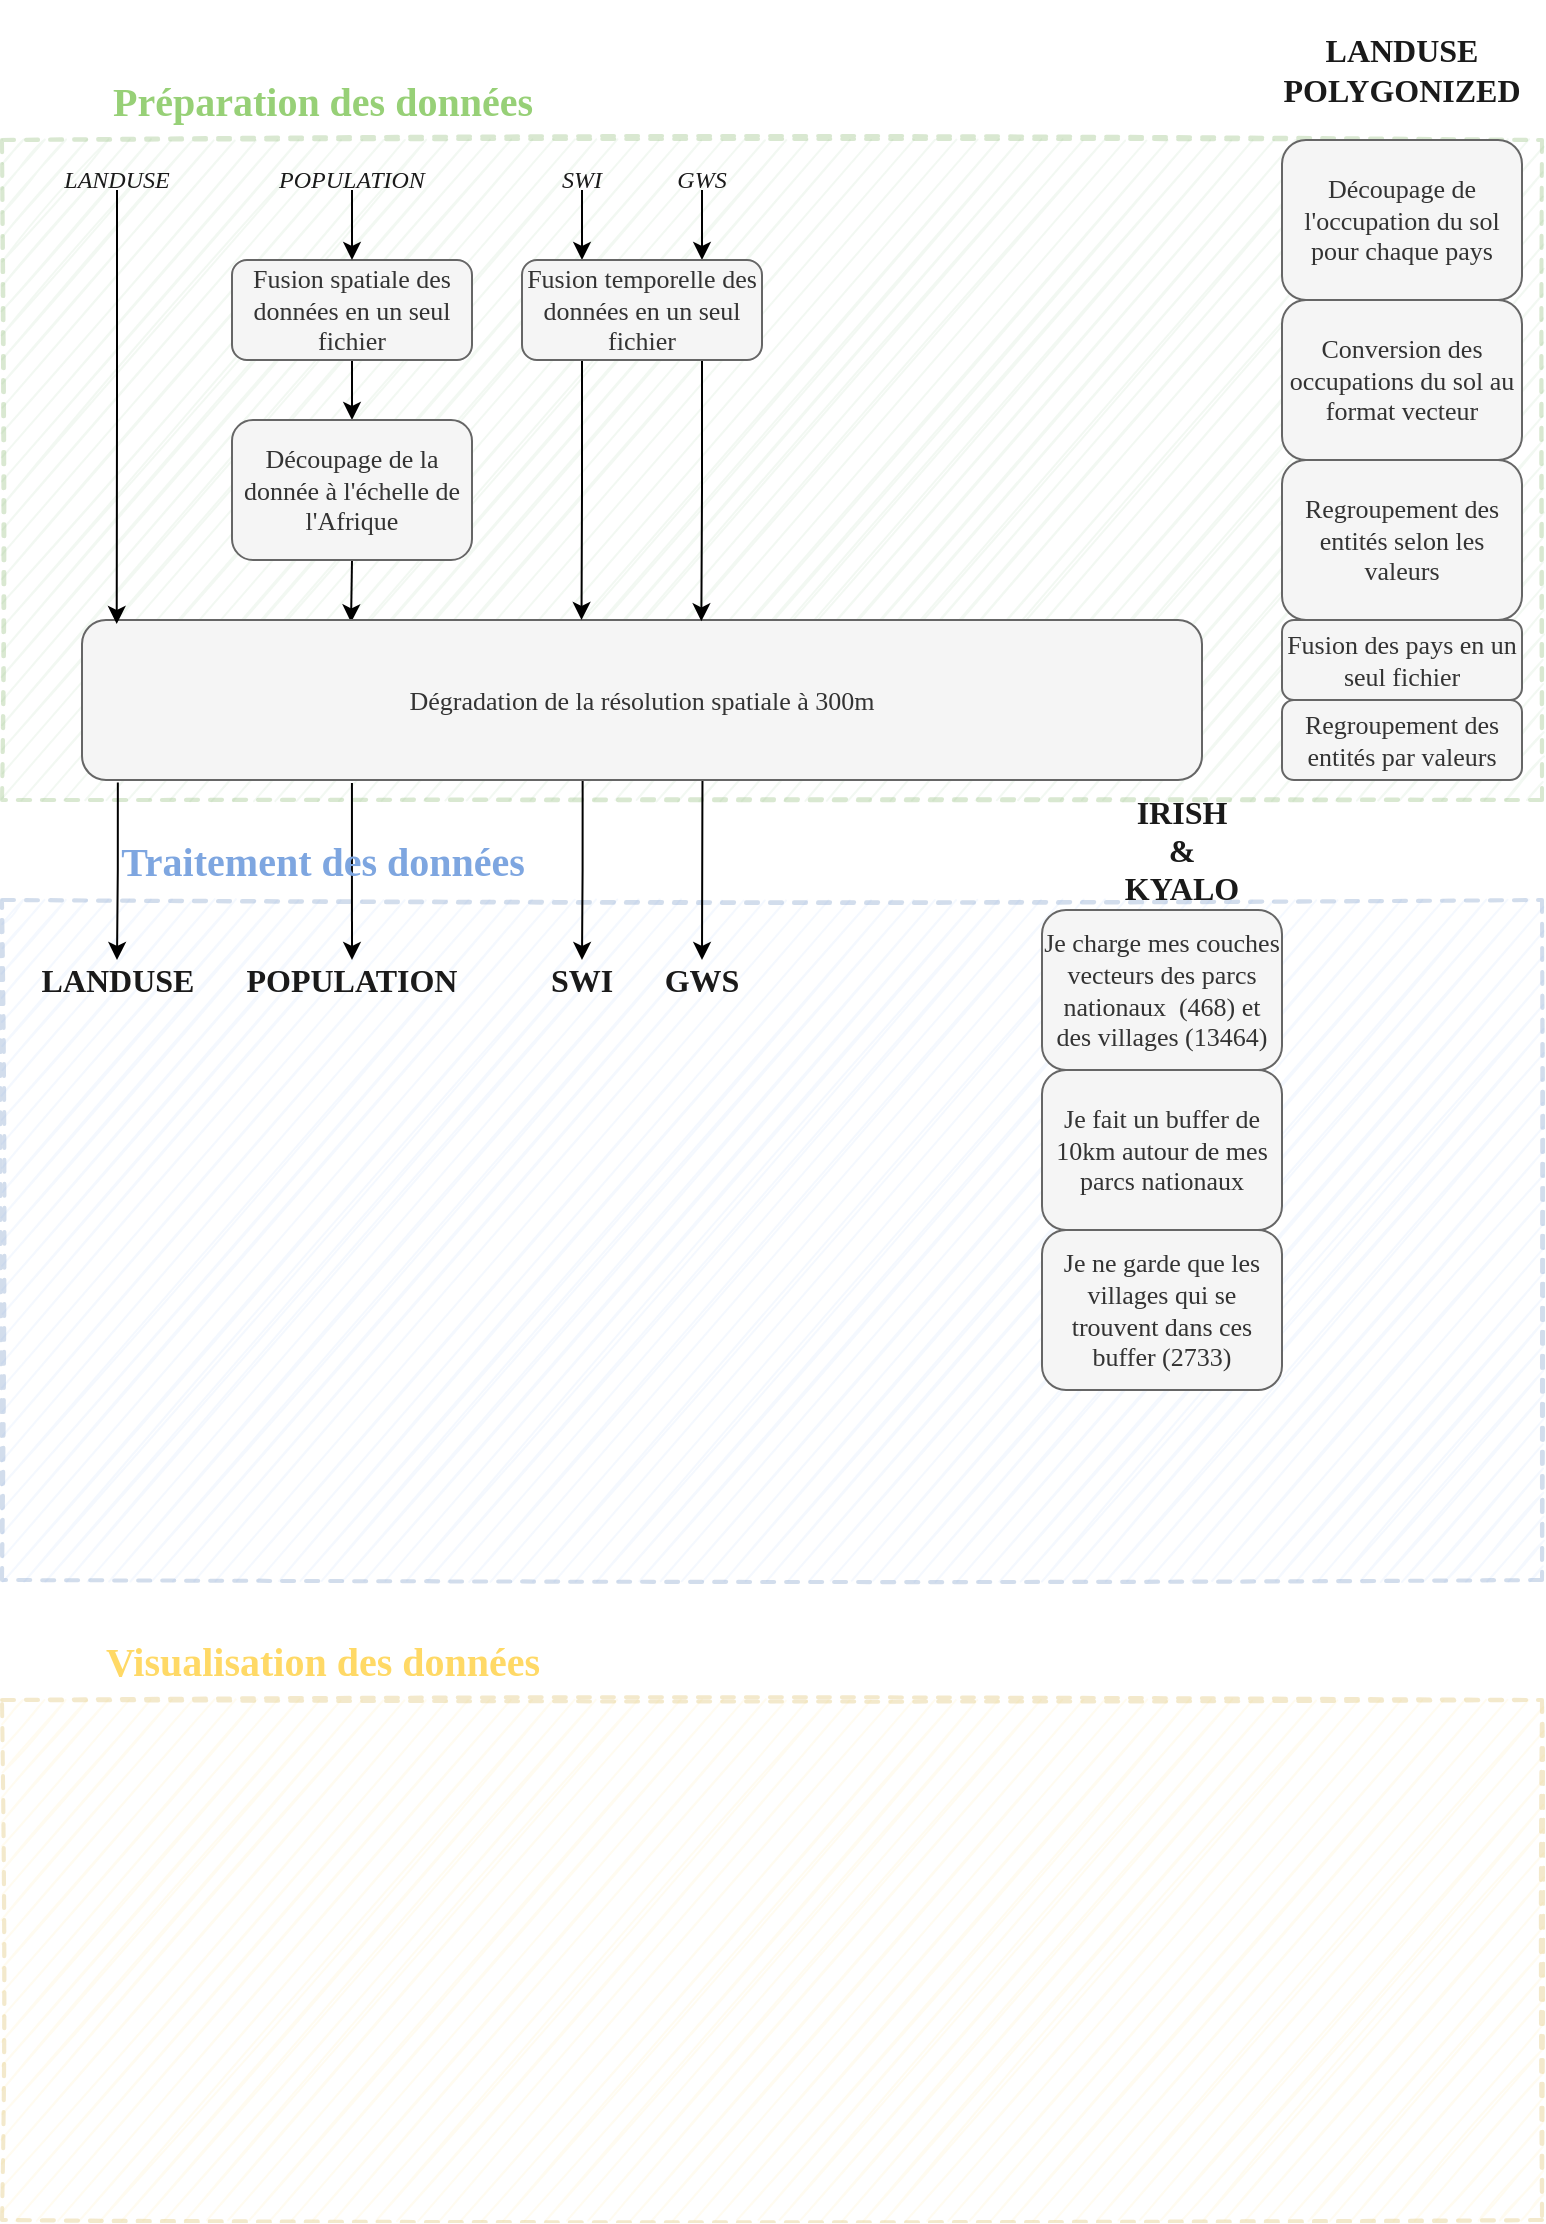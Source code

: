 <mxfile version="14.9.4" type="github" pages="2">
  <diagram id="YLtcainnFTUNkcoA6CSY" name="Global I/O">
    <mxGraphModel dx="1221" dy="1796" grid="1" gridSize="10" guides="1" tooltips="1" connect="1" arrows="1" fold="1" page="1" pageScale="1" pageWidth="850" pageHeight="1100" math="0" shadow="0">
      <root>
        <mxCell id="0" />
        <mxCell id="1" parent="0" />
        <mxCell id="49MzPBeOzlvqZ0RAgaE--1" value="" style="rounded=0;whiteSpace=wrap;html=1;strokeColor=#82b366;dashed=1;strokeWidth=2;fillColor=#d5e8d4;allowArrows=0;connectable=0;container=0;opacity=30;shadow=0;sketch=1;" parent="1" vertex="1">
          <mxGeometry x="40" y="40" width="770" height="330" as="geometry" />
        </mxCell>
        <mxCell id="49MzPBeOzlvqZ0RAgaE--2" value="Préparation des données" style="text;align=center;verticalAlign=middle;rounded=0;dashed=1;opacity=30;fontStyle=1;fontSize=20;fontColor=#97D077;labelBackgroundColor=none;labelBorderColor=none;html=1;labelPosition=center;verticalLabelPosition=middle;fontFamily=Georgia;" parent="1" vertex="1">
          <mxGeometry x="60" width="280" height="40" as="geometry" />
        </mxCell>
        <mxCell id="49MzPBeOzlvqZ0RAgaE--3" value="" style="rounded=0;whiteSpace=wrap;html=1;strokeColor=#6c8ebf;dashed=1;strokeWidth=2;fillColor=#dae8fc;allowArrows=0;connectable=0;container=0;opacity=30;sketch=1;" parent="1" vertex="1">
          <mxGeometry x="40" y="420" width="770" height="340" as="geometry" />
        </mxCell>
        <mxCell id="49MzPBeOzlvqZ0RAgaE--5" value="" style="rounded=0;whiteSpace=wrap;html=1;strokeColor=#d6b656;dashed=1;strokeWidth=2;fillColor=#fff2cc;allowArrows=0;connectable=0;container=0;opacity=30;sketch=1;" parent="1" vertex="1">
          <mxGeometry x="40" y="820" width="770" height="260" as="geometry" />
        </mxCell>
        <mxCell id="49MzPBeOzlvqZ0RAgaE--6" value="Visualisation des données" style="text;align=center;verticalAlign=middle;rounded=0;dashed=1;opacity=30;fontStyle=1;fontSize=20;labelBackgroundColor=none;labelBorderColor=none;html=1;labelPosition=center;verticalLabelPosition=middle;fontFamily=Georgia;fontColor=#FFD966;" parent="1" vertex="1">
          <mxGeometry x="60" y="780" width="280" height="40" as="geometry" />
        </mxCell>
        <mxCell id="49MzPBeOzlvqZ0RAgaE--7" value="Je fait un buffer de 10km autour de mes parcs nationaux" style="rounded=1;whiteSpace=wrap;html=1;shadow=0;labelBackgroundColor=none;sketch=0;fontFamily=Georgia;fontSize=13;strokeWidth=1;fillColor=#f5f5f5;strokeColor=#666666;fontColor=#333333;" parent="1" vertex="1">
          <mxGeometry x="560" y="505" width="120" height="80" as="geometry" />
        </mxCell>
        <mxCell id="49MzPBeOzlvqZ0RAgaE--10" value="Je ne garde que les villages qui se trouvent dans ces buffer (2733)" style="rounded=1;whiteSpace=wrap;html=1;shadow=0;labelBackgroundColor=none;sketch=0;fontFamily=Georgia;fontSize=13;strokeWidth=1;fillColor=#f5f5f5;strokeColor=#666666;fontColor=#333333;" parent="1" vertex="1">
          <mxGeometry x="560" y="585" width="120" height="80" as="geometry" />
        </mxCell>
        <mxCell id="SCPs35aV1NnULm3B9HY3-7" style="edgeStyle=orthogonalEdgeStyle;rounded=0;orthogonalLoop=1;jettySize=auto;html=1;exitX=0.5;exitY=1;exitDx=0;exitDy=0;entryX=0.5;entryY=0;entryDx=0;entryDy=0;fontSize=12;" parent="1" source="49MzPBeOzlvqZ0RAgaE--14" target="49MzPBeOzlvqZ0RAgaE--15" edge="1">
          <mxGeometry relative="1" as="geometry" />
        </mxCell>
        <mxCell id="49MzPBeOzlvqZ0RAgaE--14" value="Fusion spatiale des données en un seul fichier" style="rounded=1;whiteSpace=wrap;html=1;shadow=0;labelBackgroundColor=none;sketch=0;fontFamily=Georgia;fontSize=13;strokeWidth=1;fillColor=#f5f5f5;strokeColor=#666666;fontColor=#333333;" parent="1" vertex="1">
          <mxGeometry x="155" y="100" width="120" height="50" as="geometry" />
        </mxCell>
        <mxCell id="SCPs35aV1NnULm3B9HY3-9" style="edgeStyle=orthogonalEdgeStyle;rounded=0;orthogonalLoop=1;jettySize=auto;html=1;exitX=0.5;exitY=1;exitDx=0;exitDy=0;entryX=0.392;entryY=0.015;entryDx=0;entryDy=0;entryPerimeter=0;fontSize=12;" parent="1" source="49MzPBeOzlvqZ0RAgaE--15" edge="1">
          <mxGeometry relative="1" as="geometry">
            <mxPoint x="214.52" y="281.2" as="targetPoint" />
          </mxGeometry>
        </mxCell>
        <mxCell id="49MzPBeOzlvqZ0RAgaE--15" value="Découpage de la donnée à l&#39;échelle de l&#39;Afrique" style="rounded=1;whiteSpace=wrap;html=1;shadow=0;labelBackgroundColor=none;sketch=0;fontFamily=Georgia;fontSize=13;strokeWidth=1;fillColor=#f5f5f5;strokeColor=#666666;fontColor=#333333;" parent="1" vertex="1">
          <mxGeometry x="155" y="180" width="120" height="70" as="geometry" />
        </mxCell>
        <mxCell id="49MzPBeOzlvqZ0RAgaE--19" value="Je charge mes couches vecteurs des parcs nationaux&amp;nbsp; (468) et des villages (13464)" style="rounded=1;whiteSpace=wrap;html=1;shadow=0;labelBackgroundColor=none;sketch=0;fontFamily=Georgia;fontSize=13;strokeWidth=1;fillColor=#f5f5f5;strokeColor=#666666;fontColor=#333333;" parent="1" vertex="1">
          <mxGeometry x="560" y="425" width="120" height="80" as="geometry" />
        </mxCell>
        <mxCell id="49MzPBeOzlvqZ0RAgaE--22" value="IRISH &amp;amp; KYALO" style="text;html=1;strokeColor=none;fillColor=none;align=center;verticalAlign=middle;whiteSpace=wrap;rounded=0;shadow=0;labelBackgroundColor=none;sketch=0;fontFamily=Georgia;fontSize=16;fontColor=#1A1A1A;fontStyle=1" parent="1" vertex="1">
          <mxGeometry x="600" y="360" width="60" height="70" as="geometry" />
        </mxCell>
        <mxCell id="SCPs35aV1NnULm3B9HY3-21" style="edgeStyle=orthogonalEdgeStyle;rounded=0;orthogonalLoop=1;jettySize=auto;html=1;exitX=0.032;exitY=1.015;exitDx=0;exitDy=0;entryX=0.5;entryY=0;entryDx=0;entryDy=0;fontSize=12;exitPerimeter=0;" parent="1" source="49MzPBeOzlvqZ0RAgaE--23" target="SCPs35aV1NnULm3B9HY3-2" edge="1">
          <mxGeometry relative="1" as="geometry" />
        </mxCell>
        <mxCell id="wq_lvgGx_w2eAz3UQXKo-7" style="edgeStyle=orthogonalEdgeStyle;rounded=0;orthogonalLoop=1;jettySize=auto;html=1;exitX=0.447;exitY=0.999;exitDx=0;exitDy=0;entryX=0.5;entryY=0;entryDx=0;entryDy=0;exitPerimeter=0;" edge="1" parent="1" source="49MzPBeOzlvqZ0RAgaE--23" target="wq_lvgGx_w2eAz3UQXKo-5">
          <mxGeometry relative="1" as="geometry" />
        </mxCell>
        <mxCell id="wq_lvgGx_w2eAz3UQXKo-8" style="edgeStyle=orthogonalEdgeStyle;rounded=0;orthogonalLoop=1;jettySize=auto;html=1;exitX=0.554;exitY=0.999;exitDx=0;exitDy=0;entryX=0.5;entryY=0;entryDx=0;entryDy=0;exitPerimeter=0;" edge="1" parent="1" source="49MzPBeOzlvqZ0RAgaE--23" target="wq_lvgGx_w2eAz3UQXKo-6">
          <mxGeometry relative="1" as="geometry">
            <Array as="points">
              <mxPoint x="390" y="370" />
              <mxPoint x="390" y="370" />
            </Array>
          </mxGeometry>
        </mxCell>
        <mxCell id="wq_lvgGx_w2eAz3UQXKo-10" style="edgeStyle=orthogonalEdgeStyle;rounded=0;orthogonalLoop=1;jettySize=auto;html=1;exitX=0.241;exitY=1.018;exitDx=0;exitDy=0;entryX=0.5;entryY=0;entryDx=0;entryDy=0;exitPerimeter=0;" edge="1" parent="1" source="49MzPBeOzlvqZ0RAgaE--23" target="wq_lvgGx_w2eAz3UQXKo-9">
          <mxGeometry relative="1" as="geometry" />
        </mxCell>
        <mxCell id="49MzPBeOzlvqZ0RAgaE--23" value="Dégradation de la résolution spatiale à 300m" style="rounded=1;whiteSpace=wrap;html=1;shadow=0;labelBackgroundColor=none;sketch=0;fontFamily=Georgia;fontSize=13;strokeWidth=1;fillColor=#f5f5f5;strokeColor=#666666;fontColor=#333333;" parent="1" vertex="1">
          <mxGeometry x="80" y="280" width="560" height="80" as="geometry" />
        </mxCell>
        <mxCell id="SCPs35aV1NnULm3B9HY3-6" style="edgeStyle=orthogonalEdgeStyle;rounded=0;orthogonalLoop=1;jettySize=auto;html=1;exitX=0.5;exitY=1;exitDx=0;exitDy=0;entryX=0.031;entryY=0.025;entryDx=0;entryDy=0;entryPerimeter=0;fontSize=12;" parent="1" source="49MzPBeOzlvqZ0RAgaE--24" target="49MzPBeOzlvqZ0RAgaE--23" edge="1">
          <mxGeometry relative="1" as="geometry" />
        </mxCell>
        <mxCell id="49MzPBeOzlvqZ0RAgaE--24" value="LANDUSE" style="text;html=1;strokeColor=none;fillColor=none;align=center;verticalAlign=middle;whiteSpace=wrap;rounded=0;shadow=0;labelBackgroundColor=none;sketch=0;fontFamily=Georgia;fontSize=12;fontColor=#1A1A1A;fontStyle=2;rotation=0;direction=east;" parent="1" vertex="1">
          <mxGeometry x="65" y="55" width="65" height="10" as="geometry" />
        </mxCell>
        <mxCell id="49MzPBeOzlvqZ0RAgaE--25" value="LANDUSE POLYGONIZED" style="text;html=1;strokeColor=none;fillColor=none;align=center;verticalAlign=middle;whiteSpace=wrap;rounded=0;shadow=0;labelBackgroundColor=none;sketch=0;fontFamily=Georgia;fontSize=16;fontColor=#1A1A1A;fontStyle=1" parent="1" vertex="1">
          <mxGeometry x="680" y="-30" width="120" height="70" as="geometry" />
        </mxCell>
        <mxCell id="49MzPBeOzlvqZ0RAgaE--26" value="Découpage de l&#39;occupation du sol pour chaque pays" style="rounded=1;whiteSpace=wrap;html=1;shadow=0;labelBackgroundColor=none;sketch=0;fontFamily=Georgia;fontSize=13;strokeWidth=1;fillColor=#f5f5f5;strokeColor=#666666;fontColor=#333333;" parent="1" vertex="1">
          <mxGeometry x="680" y="40" width="120" height="80" as="geometry" />
        </mxCell>
        <mxCell id="49MzPBeOzlvqZ0RAgaE--27" value="Conversion des occupations du sol au format vecteur" style="rounded=1;whiteSpace=wrap;html=1;shadow=0;labelBackgroundColor=none;sketch=0;fontFamily=Georgia;fontSize=13;strokeWidth=1;fillColor=#f5f5f5;strokeColor=#666666;fontColor=#333333;" parent="1" vertex="1">
          <mxGeometry x="680" y="120" width="120" height="80" as="geometry" />
        </mxCell>
        <mxCell id="49MzPBeOzlvqZ0RAgaE--28" value="Regroupement des entités selon les valeurs" style="rounded=1;whiteSpace=wrap;html=1;shadow=0;labelBackgroundColor=none;sketch=0;fontFamily=Georgia;fontSize=13;strokeWidth=1;fillColor=#f5f5f5;strokeColor=#666666;fontColor=#333333;" parent="1" vertex="1">
          <mxGeometry x="680" y="200" width="120" height="80" as="geometry" />
        </mxCell>
        <mxCell id="49MzPBeOzlvqZ0RAgaE--29" value="Fusion des pays en un seul fichier" style="rounded=1;whiteSpace=wrap;html=1;shadow=0;labelBackgroundColor=none;sketch=0;fontFamily=Georgia;fontSize=13;strokeWidth=1;fillColor=#f5f5f5;strokeColor=#666666;fontColor=#333333;" parent="1" vertex="1">
          <mxGeometry x="680" y="280" width="120" height="40" as="geometry" />
        </mxCell>
        <mxCell id="49MzPBeOzlvqZ0RAgaE--30" value="Regroupement des entités par valeurs" style="rounded=1;whiteSpace=wrap;html=1;shadow=0;labelBackgroundColor=none;sketch=0;fontFamily=Georgia;fontSize=13;strokeWidth=1;fillColor=#f5f5f5;strokeColor=#666666;fontColor=#333333;" parent="1" vertex="1">
          <mxGeometry x="680" y="320" width="120" height="40" as="geometry" />
        </mxCell>
        <mxCell id="SCPs35aV1NnULm3B9HY3-2" value="LANDUSE" style="text;html=1;strokeColor=none;fillColor=none;align=center;verticalAlign=middle;whiteSpace=wrap;rounded=0;shadow=0;labelBackgroundColor=none;sketch=0;fontFamily=Georgia;fontSize=16;fontColor=#1A1A1A;fontStyle=1" parent="1" vertex="1">
          <mxGeometry x="52.5" y="450" width="90" height="20" as="geometry" />
        </mxCell>
        <mxCell id="SCPs35aV1NnULm3B9HY3-5" style="edgeStyle=orthogonalEdgeStyle;rounded=0;orthogonalLoop=1;jettySize=auto;html=1;exitX=0.5;exitY=1;exitDx=0;exitDy=0;entryX=0.5;entryY=0;entryDx=0;entryDy=0;fontSize=12;" parent="1" source="SCPs35aV1NnULm3B9HY3-4" target="49MzPBeOzlvqZ0RAgaE--14" edge="1">
          <mxGeometry relative="1" as="geometry" />
        </mxCell>
        <mxCell id="SCPs35aV1NnULm3B9HY3-4" value="POPULATION" style="text;html=1;strokeColor=none;fillColor=none;align=center;verticalAlign=middle;whiteSpace=wrap;rounded=0;shadow=0;labelBackgroundColor=none;sketch=0;fontFamily=Georgia;fontSize=12;fontColor=#1A1A1A;fontStyle=2;rotation=0;direction=east;" parent="1" vertex="1">
          <mxGeometry x="175" y="55" width="80" height="10" as="geometry" />
        </mxCell>
        <mxCell id="SCPs35aV1NnULm3B9HY3-13" style="edgeStyle=orthogonalEdgeStyle;rounded=0;orthogonalLoop=1;jettySize=auto;html=1;exitX=0.5;exitY=1;exitDx=0;exitDy=0;entryX=0.25;entryY=0;entryDx=0;entryDy=0;fontSize=12;" parent="1" source="SCPs35aV1NnULm3B9HY3-10" target="SCPs35aV1NnULm3B9HY3-12" edge="1">
          <mxGeometry relative="1" as="geometry">
            <Array as="points">
              <mxPoint x="330" y="65" />
              <mxPoint x="330" y="65" />
            </Array>
          </mxGeometry>
        </mxCell>
        <mxCell id="SCPs35aV1NnULm3B9HY3-10" value="SWI" style="text;html=1;strokeColor=none;fillColor=none;align=center;verticalAlign=middle;whiteSpace=wrap;rounded=0;shadow=0;labelBackgroundColor=none;sketch=0;fontFamily=Georgia;fontSize=12;fontColor=#1A1A1A;fontStyle=2;rotation=0;direction=east;" parent="1" vertex="1">
          <mxGeometry x="315" y="55" width="30" height="10" as="geometry" />
        </mxCell>
        <mxCell id="SCPs35aV1NnULm3B9HY3-14" style="edgeStyle=orthogonalEdgeStyle;rounded=0;orthogonalLoop=1;jettySize=auto;html=1;exitX=0.5;exitY=1;exitDx=0;exitDy=0;entryX=0.75;entryY=0;entryDx=0;entryDy=0;fontSize=12;" parent="1" source="SCPs35aV1NnULm3B9HY3-11" target="SCPs35aV1NnULm3B9HY3-12" edge="1">
          <mxGeometry relative="1" as="geometry">
            <Array as="points">
              <mxPoint x="390" y="65" />
            </Array>
          </mxGeometry>
        </mxCell>
        <mxCell id="SCPs35aV1NnULm3B9HY3-11" value="GWS" style="text;html=1;strokeColor=none;fillColor=none;align=center;verticalAlign=middle;whiteSpace=wrap;rounded=0;shadow=0;labelBackgroundColor=none;sketch=0;fontFamily=Georgia;fontSize=12;fontColor=#1A1A1A;fontStyle=2;rotation=0;direction=east;" parent="1" vertex="1">
          <mxGeometry x="375" y="55" width="30" height="10" as="geometry" />
        </mxCell>
        <mxCell id="wq_lvgGx_w2eAz3UQXKo-3" style="edgeStyle=orthogonalEdgeStyle;rounded=0;orthogonalLoop=1;jettySize=auto;html=1;exitX=0.25;exitY=1;exitDx=0;exitDy=0;entryX=0.446;entryY=0;entryDx=0;entryDy=0;entryPerimeter=0;" edge="1" parent="1" source="SCPs35aV1NnULm3B9HY3-12" target="49MzPBeOzlvqZ0RAgaE--23">
          <mxGeometry relative="1" as="geometry" />
        </mxCell>
        <mxCell id="wq_lvgGx_w2eAz3UQXKo-4" style="edgeStyle=orthogonalEdgeStyle;rounded=0;orthogonalLoop=1;jettySize=auto;html=1;exitX=0.75;exitY=1;exitDx=0;exitDy=0;entryX=0.553;entryY=0.008;entryDx=0;entryDy=0;entryPerimeter=0;" edge="1" parent="1" source="SCPs35aV1NnULm3B9HY3-12" target="49MzPBeOzlvqZ0RAgaE--23">
          <mxGeometry relative="1" as="geometry" />
        </mxCell>
        <mxCell id="SCPs35aV1NnULm3B9HY3-12" value="Fusion temporelle des données en un seul fichier" style="rounded=1;whiteSpace=wrap;html=1;shadow=0;labelBackgroundColor=none;sketch=0;fontFamily=Georgia;fontSize=13;strokeWidth=1;fillColor=#f5f5f5;strokeColor=#666666;fontColor=#333333;" parent="1" vertex="1">
          <mxGeometry x="300" y="100" width="120" height="50" as="geometry" />
        </mxCell>
        <mxCell id="wq_lvgGx_w2eAz3UQXKo-5" value="SWI" style="text;html=1;strokeColor=none;fillColor=none;align=center;verticalAlign=middle;whiteSpace=wrap;rounded=0;shadow=0;labelBackgroundColor=none;sketch=0;fontFamily=Georgia;fontSize=16;fontColor=#1A1A1A;fontStyle=1" vertex="1" parent="1">
          <mxGeometry x="310" y="450" width="40" height="20" as="geometry" />
        </mxCell>
        <mxCell id="wq_lvgGx_w2eAz3UQXKo-6" value="GWS" style="text;html=1;strokeColor=none;fillColor=none;align=center;verticalAlign=middle;whiteSpace=wrap;rounded=0;shadow=0;labelBackgroundColor=none;sketch=0;fontFamily=Georgia;fontSize=16;fontColor=#1A1A1A;fontStyle=1" vertex="1" parent="1">
          <mxGeometry x="365" y="450" width="50" height="20" as="geometry" />
        </mxCell>
        <mxCell id="49MzPBeOzlvqZ0RAgaE--4" value="Traitement des données" style="text;align=center;verticalAlign=middle;rounded=0;dashed=1;opacity=30;fontStyle=1;fontSize=20;labelBackgroundColor=none;labelBorderColor=none;html=1;labelPosition=center;verticalLabelPosition=middle;fontFamily=Georgia;fontColor=#7EA6E0;" parent="1" vertex="1">
          <mxGeometry x="60" y="380" width="280" height="40" as="geometry" />
        </mxCell>
        <mxCell id="wq_lvgGx_w2eAz3UQXKo-9" value="POPULATION" style="text;html=1;strokeColor=none;fillColor=none;align=center;verticalAlign=middle;whiteSpace=wrap;rounded=0;shadow=0;labelBackgroundColor=none;sketch=0;fontFamily=Georgia;fontSize=16;fontColor=#1A1A1A;fontStyle=1" vertex="1" parent="1">
          <mxGeometry x="155" y="450" width="120" height="20" as="geometry" />
        </mxCell>
      </root>
    </mxGraphModel>
  </diagram>
  <diagram id="Zw-03qt0YeQONI19RAFV" name="Processing">
    <mxGraphModel dx="1038" dy="592" grid="1" gridSize="10" guides="1" tooltips="1" connect="1" arrows="1" fold="1" page="1" pageScale="1" pageWidth="850" pageHeight="1100" math="0" shadow="0">
      <root>
        <mxCell id="hqocFmHOfBDxpCHPY2PE-0" />
        <mxCell id="hqocFmHOfBDxpCHPY2PE-1" parent="hqocFmHOfBDxpCHPY2PE-0" />
        <mxCell id="MNxkb6-DvF_cQoqUnSHj-0" value="" style="html=1;points=[];perimeter=orthogonalPerimeter;fillColor=#f5f5f5;strokeColor=#666666;fontColor=#333333;" vertex="1" parent="hqocFmHOfBDxpCHPY2PE-1">
          <mxGeometry x="440" y="255" width="20" height="120" as="geometry" />
        </mxCell>
        <mxCell id="MNxkb6-DvF_cQoqUnSHj-1" value="" style="rhombus;whiteSpace=wrap;html=1;rounded=0;shadow=0;glass=0;labelBackgroundColor=none;sketch=0;fontColor=#333333;strokeColor=#666666;strokeWidth=1;fillColor=#f5f5f5;" vertex="1" parent="hqocFmHOfBDxpCHPY2PE-1">
          <mxGeometry x="438.75" y="302.5" width="27.5" height="27.5" as="geometry" />
        </mxCell>
        <mxCell id="MNxkb6-DvF_cQoqUnSHj-2" value="" style="rounded=0;whiteSpace=wrap;html=1;fillColor=#dae8fc;labelBackgroundColor=none;dashed=1;strokeColor=#6c8ebf;" vertex="1" parent="hqocFmHOfBDxpCHPY2PE-1">
          <mxGeometry x="20" y="345" width="100" height="100" as="geometry" />
        </mxCell>
        <mxCell id="MNxkb6-DvF_cQoqUnSHj-3" value="" style="rounded=0;whiteSpace=wrap;html=1;fillColor=#dae8fc;labelBackgroundColor=none;dashed=1;strokeColor=#6c8ebf;" vertex="1" parent="hqocFmHOfBDxpCHPY2PE-1">
          <mxGeometry x="20" y="220" width="100" height="100" as="geometry" />
        </mxCell>
        <mxCell id="MNxkb6-DvF_cQoqUnSHj-4" value="&lt;pre style=&quot;font-family: &amp;quot;fira code&amp;quot;, monospace;&quot;&gt;&lt;span style=&quot;&quot;&gt;landuse&lt;/span&gt;&lt;/pre&gt;" style="rounded=1;whiteSpace=wrap;html=1;sketch=0;shadow=0;labelBackgroundColor=none;fontColor=#7EA6E0;dashed=1;" vertex="1" parent="hqocFmHOfBDxpCHPY2PE-1">
          <mxGeometry x="30" y="395.03" width="80" height="40" as="geometry" />
        </mxCell>
        <mxCell id="MNxkb6-DvF_cQoqUnSHj-5" value="&lt;pre style=&quot;font-family: &amp;quot;fira code&amp;quot;, monospace;&quot;&gt;&lt;span style=&quot;&quot;&gt;ndvi&lt;/span&gt;&lt;/pre&gt;" style="rounded=1;whiteSpace=wrap;html=1;sketch=0;shadow=0;labelBackgroundColor=none;fontColor=#7EA6E0;dashed=1;" vertex="1" parent="hqocFmHOfBDxpCHPY2PE-1">
          <mxGeometry x="30" y="354.97" width="80" height="40" as="geometry" />
        </mxCell>
        <mxCell id="MNxkb6-DvF_cQoqUnSHj-6" value="&lt;pre style=&quot;font-family: &amp;quot;fira code&amp;quot;, monospace;&quot;&gt;&lt;font&gt;villages&lt;/font&gt;&lt;/pre&gt;" style="rounded=1;whiteSpace=wrap;html=1;sketch=0;shadow=0;labelBackgroundColor=none;fontColor=#7EA6E0;dashed=1;" vertex="1" parent="hqocFmHOfBDxpCHPY2PE-1">
          <mxGeometry x="30" y="270" width="80" height="40" as="geometry" />
        </mxCell>
        <mxCell id="MNxkb6-DvF_cQoqUnSHj-7" style="edgeStyle=orthogonalEdgeStyle;rounded=0;orthogonalLoop=1;jettySize=auto;html=1;exitX=1;exitY=0.5;exitDx=0;exitDy=0;entryX=0;entryY=0.5;entryDx=0;entryDy=0;dashed=1;fontColor=#FFB570;strokeWidth=1;strokeColor=#808080;" edge="1" parent="hqocFmHOfBDxpCHPY2PE-1" source="MNxkb6-DvF_cQoqUnSHj-8" target="MNxkb6-DvF_cQoqUnSHj-80">
          <mxGeometry relative="1" as="geometry">
            <Array as="points">
              <mxPoint x="130" y="250" />
              <mxPoint x="130" y="95" />
            </Array>
          </mxGeometry>
        </mxCell>
        <mxCell id="MNxkb6-DvF_cQoqUnSHj-8" value="&lt;pre style=&quot;font-family: &amp;quot;fira code&amp;quot;, monospace;&quot;&gt;&lt;span style=&quot;&quot;&gt;parks&lt;/span&gt;&lt;/pre&gt;" style="rounded=1;whiteSpace=wrap;html=1;sketch=0;shadow=0;labelBackgroundColor=none;strokeWidth=1;fontColor=#7EA6E0;" vertex="1" parent="hqocFmHOfBDxpCHPY2PE-1">
          <mxGeometry x="30" y="230" width="80" height="40" as="geometry" />
        </mxCell>
        <mxCell id="MNxkb6-DvF_cQoqUnSHj-9" value="" style="html=1;points=[];perimeter=orthogonalPerimeter;fillColor=#f5f5f5;strokeColor=#666666;fontColor=#333333;" vertex="1" parent="hqocFmHOfBDxpCHPY2PE-1">
          <mxGeometry x="370" y="215" width="20" height="170" as="geometry" />
        </mxCell>
        <mxCell id="MNxkb6-DvF_cQoqUnSHj-10" value="get_nearest_park" style="html=1;verticalAlign=bottom;endArrow=block;entryX=0;entryY=0;" edge="1" parent="hqocFmHOfBDxpCHPY2PE-1">
          <mxGeometry relative="1" as="geometry">
            <mxPoint x="250" y="214.97" as="sourcePoint" />
            <mxPoint x="370" y="214.97" as="targetPoint" />
          </mxGeometry>
        </mxCell>
        <mxCell id="MNxkb6-DvF_cQoqUnSHj-11" value="return" style="html=1;verticalAlign=bottom;endArrow=open;dashed=1;endSize=8;" edge="1" parent="hqocFmHOfBDxpCHPY2PE-1">
          <mxGeometry relative="1" as="geometry">
            <mxPoint x="254" y="385" as="targetPoint" />
            <mxPoint x="370" y="385" as="sourcePoint" />
          </mxGeometry>
        </mxCell>
        <mxCell id="MNxkb6-DvF_cQoqUnSHj-12" value="" style="ellipse;html=1;shape=startState;fillColor=#000000;strokeColor=#ff0000;" vertex="1" parent="hqocFmHOfBDxpCHPY2PE-1">
          <mxGeometry x="175" y="15" width="40" height="40" as="geometry" />
        </mxCell>
        <mxCell id="MNxkb6-DvF_cQoqUnSHj-13" value="" style="edgeStyle=orthogonalEdgeStyle;html=1;verticalAlign=bottom;endArrow=open;endSize=8;strokeColor=#ff0000;exitX=0.5;exitY=1;exitDx=0;exitDy=0;entryX=0.5;entryY=0;entryDx=0;entryDy=0;" edge="1" parent="hqocFmHOfBDxpCHPY2PE-1" source="MNxkb6-DvF_cQoqUnSHj-12" target="MNxkb6-DvF_cQoqUnSHj-23">
          <mxGeometry relative="1" as="geometry">
            <mxPoint x="195" y="1059" as="targetPoint" />
            <Array as="points">
              <mxPoint x="195" y="1065" />
            </Array>
          </mxGeometry>
        </mxCell>
        <mxCell id="MNxkb6-DvF_cQoqUnSHj-14" value="" style="html=1;points=[];perimeter=orthogonalPerimeter;fillColor=#f5f5f5;strokeColor=#666666;fontColor=#333333;" vertex="1" parent="hqocFmHOfBDxpCHPY2PE-1">
          <mxGeometry x="360" y="515" width="20" height="100" as="geometry" />
        </mxCell>
        <mxCell id="MNxkb6-DvF_cQoqUnSHj-15" value="raster_crop" style="html=1;verticalAlign=bottom;endArrow=block;entryX=0;entryY=0;" edge="1" parent="hqocFmHOfBDxpCHPY2PE-1" target="MNxkb6-DvF_cQoqUnSHj-14">
          <mxGeometry relative="1" as="geometry">
            <mxPoint x="240" y="515" as="sourcePoint" />
          </mxGeometry>
        </mxCell>
        <mxCell id="MNxkb6-DvF_cQoqUnSHj-16" value="return" style="html=1;verticalAlign=bottom;endArrow=open;dashed=1;endSize=8;exitX=0;exitY=0.996;exitDx=0;exitDy=0;exitPerimeter=0;entryX=1.15;entryY=0.466;entryDx=0;entryDy=0;entryPerimeter=0;" edge="1" parent="hqocFmHOfBDxpCHPY2PE-1" source="MNxkb6-DvF_cQoqUnSHj-14">
          <mxGeometry relative="1" as="geometry">
            <mxPoint x="253" y="614.3" as="targetPoint" />
            <mxPoint x="350" y="724" as="sourcePoint" />
          </mxGeometry>
        </mxCell>
        <mxCell id="MNxkb6-DvF_cQoqUnSHj-17" value="" style="html=1;points=[];perimeter=orthogonalPerimeter;fillColor=#f5f5f5;strokeColor=#666666;fontColor=#333333;" vertex="1" parent="hqocFmHOfBDxpCHPY2PE-1">
          <mxGeometry x="370" y="645" width="20" height="100" as="geometry" />
        </mxCell>
        <mxCell id="MNxkb6-DvF_cQoqUnSHj-18" value="raster_stats" style="html=1;verticalAlign=bottom;endArrow=block;entryX=0;entryY=0;" edge="1" parent="hqocFmHOfBDxpCHPY2PE-1" target="MNxkb6-DvF_cQoqUnSHj-17">
          <mxGeometry relative="1" as="geometry">
            <mxPoint x="250" y="645" as="sourcePoint" />
          </mxGeometry>
        </mxCell>
        <mxCell id="MNxkb6-DvF_cQoqUnSHj-19" value="return" style="html=1;verticalAlign=bottom;endArrow=open;dashed=1;endSize=8;exitX=0;exitY=1;exitDx=0;exitDy=0;exitPerimeter=0;entryX=1;entryY=0.619;entryDx=0;entryDy=0;entryPerimeter=0;" edge="1" parent="hqocFmHOfBDxpCHPY2PE-1" source="MNxkb6-DvF_cQoqUnSHj-17">
          <mxGeometry relative="1" as="geometry">
            <mxPoint x="260" y="744.95" as="targetPoint" />
            <mxPoint x="370" y="765" as="sourcePoint" />
          </mxGeometry>
        </mxCell>
        <mxCell id="MNxkb6-DvF_cQoqUnSHj-20" value="" style="html=1;points=[];perimeter=orthogonalPerimeter;fillColor=#f5f5f5;strokeColor=#666666;fontColor=#333333;" vertex="1" parent="hqocFmHOfBDxpCHPY2PE-1">
          <mxGeometry x="370.03" y="905" width="20" height="100" as="geometry" />
        </mxCell>
        <mxCell id="MNxkb6-DvF_cQoqUnSHj-21" value="get_landuse" style="html=1;verticalAlign=bottom;endArrow=block;entryX=0;entryY=0;exitX=0.996;exitY=0.827;exitDx=0;exitDy=0;exitPerimeter=0;" edge="1" parent="hqocFmHOfBDxpCHPY2PE-1" target="MNxkb6-DvF_cQoqUnSHj-20">
          <mxGeometry relative="1" as="geometry">
            <mxPoint x="249.95" y="905.29" as="sourcePoint" />
          </mxGeometry>
        </mxCell>
        <mxCell id="MNxkb6-DvF_cQoqUnSHj-22" value="return" style="html=1;verticalAlign=bottom;endArrow=open;dashed=1;endSize=8;exitX=0;exitY=1;exitDx=0;exitDy=0;exitPerimeter=0;" edge="1" parent="hqocFmHOfBDxpCHPY2PE-1" source="MNxkb6-DvF_cQoqUnSHj-20">
          <mxGeometry relative="1" as="geometry">
            <mxPoint x="249.99" y="1005" as="targetPoint" />
            <mxPoint x="370.03" y="1105" as="sourcePoint" />
          </mxGeometry>
        </mxCell>
        <mxCell id="MNxkb6-DvF_cQoqUnSHj-23" value="" style="ellipse;html=1;shape=endState;fillColor=#000000;strokeColor=#ff0000;" vertex="1" parent="hqocFmHOfBDxpCHPY2PE-1">
          <mxGeometry x="180" y="1040" width="30" height="30" as="geometry" />
        </mxCell>
        <mxCell id="MNxkb6-DvF_cQoqUnSHj-24" value="iteration sur chaque polygone (for i in range(len(gdf_villages)))" style="edgeStyle=orthogonalEdgeStyle;html=1;align=left;spacingLeft=2;endArrow=block;rounded=0;exitX=1;exitY=0.5;exitDx=0;exitDy=0;entryX=0.998;entryY=0.029;entryDx=0;entryDy=0;entryPerimeter=0;" edge="1" parent="hqocFmHOfBDxpCHPY2PE-1" source="MNxkb6-DvF_cQoqUnSHj-25" target="MNxkb6-DvF_cQoqUnSHj-34">
          <mxGeometry x="-0.328" relative="1" as="geometry">
            <mxPoint x="250" y="144.97" as="sourcePoint" />
            <Array as="points">
              <mxPoint x="270" y="145" />
              <mxPoint x="270" y="185" />
              <mxPoint x="250" y="185" />
            </Array>
            <mxPoint x="310" y="176" as="targetPoint" />
            <mxPoint as="offset" />
          </mxGeometry>
        </mxCell>
        <mxCell id="MNxkb6-DvF_cQoqUnSHj-25" value="&lt;pre style=&quot;font-family: &amp;quot;fira code&amp;quot;, monospace;&quot;&gt;&lt;pre style=&quot;font-family: &amp;quot;fira code&amp;quot; , monospace&quot;&gt;&lt;font&gt;gdf_villages&lt;/font&gt;&lt;/pre&gt;&lt;/pre&gt;" style="rounded=1;whiteSpace=wrap;html=1;sketch=0;shadow=0;labelBackgroundColor=none;fontColor=#7EA6E0;dashed=1;" vertex="1" parent="hqocFmHOfBDxpCHPY2PE-1">
          <mxGeometry x="150" y="125" width="90" height="39.97" as="geometry" />
        </mxCell>
        <mxCell id="MNxkb6-DvF_cQoqUnSHj-26" value="Start" style="text;html=1;strokeColor=none;fillColor=none;align=center;verticalAlign=middle;whiteSpace=wrap;rounded=0;" vertex="1" parent="hqocFmHOfBDxpCHPY2PE-1">
          <mxGeometry x="210" y="25" width="40" height="20" as="geometry" />
        </mxCell>
        <mxCell id="MNxkb6-DvF_cQoqUnSHj-27" value="End" style="text;html=1;strokeColor=none;fillColor=none;align=center;verticalAlign=middle;whiteSpace=wrap;rounded=0;" vertex="1" parent="hqocFmHOfBDxpCHPY2PE-1">
          <mxGeometry x="210" y="1045" width="40" height="20" as="geometry" />
        </mxCell>
        <mxCell id="MNxkb6-DvF_cQoqUnSHj-28" value="Vecteur" style="rounded=0;whiteSpace=wrap;html=1;fillColor=#dae8fc;labelBackgroundColor=none;glass=0;shadow=1;strokeColor=#6c8ebf;" vertex="1" parent="hqocFmHOfBDxpCHPY2PE-1">
          <mxGeometry x="20" y="200" width="100" height="20" as="geometry" />
        </mxCell>
        <mxCell id="MNxkb6-DvF_cQoqUnSHj-29" value="Raster" style="rounded=0;whiteSpace=wrap;html=1;fillColor=#dae8fc;labelBackgroundColor=none;glass=0;shadow=1;strokeColor=#6c8ebf;" vertex="1" parent="hqocFmHOfBDxpCHPY2PE-1">
          <mxGeometry x="20" y="325" width="100" height="20" as="geometry" />
        </mxCell>
        <mxCell id="MNxkb6-DvF_cQoqUnSHj-30" value="&lt;pre style=&quot;font-family: &amp;quot;fira code&amp;quot;, monospace;&quot;&gt;&lt;span style=&quot;&quot;&gt;landuse&lt;/span&gt;&lt;/pre&gt;" style="rounded=1;whiteSpace=wrap;html=1;sketch=0;shadow=0;labelBackgroundColor=none;strokeWidth=1;fontColor=#7EA6E0;" vertex="1" parent="hqocFmHOfBDxpCHPY2PE-1">
          <mxGeometry x="30" y="395.03" width="80" height="40" as="geometry" />
        </mxCell>
        <mxCell id="MNxkb6-DvF_cQoqUnSHj-31" value="&lt;pre style=&quot;font-family: &amp;quot;fira code&amp;quot;, monospace;&quot;&gt;&lt;span style=&quot;&quot;&gt;ndvi&lt;/span&gt;&lt;/pre&gt;" style="rounded=1;whiteSpace=wrap;html=1;sketch=0;shadow=0;labelBackgroundColor=none;strokeWidth=1;fontColor=#7EA6E0;" vertex="1" parent="hqocFmHOfBDxpCHPY2PE-1">
          <mxGeometry x="30" y="354.97" width="80" height="40" as="geometry" />
        </mxCell>
        <mxCell id="MNxkb6-DvF_cQoqUnSHj-32" style="edgeStyle=orthogonalEdgeStyle;rounded=0;orthogonalLoop=1;jettySize=auto;html=1;exitX=1;exitY=0.5;exitDx=0;exitDy=0;dashed=1;fontColor=#FFB570;strokeWidth=1;entryX=0;entryY=0.5;entryDx=0;entryDy=0;strokeColor=#808080;" edge="1" parent="hqocFmHOfBDxpCHPY2PE-1" source="MNxkb6-DvF_cQoqUnSHj-33" target="MNxkb6-DvF_cQoqUnSHj-80">
          <mxGeometry relative="1" as="geometry">
            <mxPoint x="150" y="100" as="targetPoint" />
            <Array as="points">
              <mxPoint x="140" y="290" />
              <mxPoint x="140" y="95" />
            </Array>
          </mxGeometry>
        </mxCell>
        <mxCell id="MNxkb6-DvF_cQoqUnSHj-33" value="&lt;pre style=&quot;font-family: &amp;quot;fira code&amp;quot;, monospace;&quot;&gt;&lt;font&gt;villages&lt;/font&gt;&lt;/pre&gt;" style="rounded=1;whiteSpace=wrap;html=1;sketch=0;shadow=0;labelBackgroundColor=none;strokeWidth=1;fontColor=#7EA6E0;" vertex="1" parent="hqocFmHOfBDxpCHPY2PE-1">
          <mxGeometry x="30" y="270" width="80" height="40" as="geometry" />
        </mxCell>
        <mxCell id="MNxkb6-DvF_cQoqUnSHj-34" value="" style="html=1;points=[];perimeter=orthogonalPerimeter;fillColor=#f5f5f5;strokeColor=#666666;fontColor=#333333;" vertex="1" parent="hqocFmHOfBDxpCHPY2PE-1">
          <mxGeometry x="230" y="155" width="20" height="865" as="geometry" />
        </mxCell>
        <mxCell id="MNxkb6-DvF_cQoqUnSHj-35" value="&lt;pre style=&quot;font-family: &amp;quot;fira code&amp;quot;, monospace;&quot;&gt;&lt;pre style=&quot;font-family: &amp;quot;fira code&amp;quot; , monospace&quot;&gt;&lt;font&gt;gdf_villages&lt;/font&gt;&lt;/pre&gt;&lt;/pre&gt;" style="rounded=1;whiteSpace=wrap;html=1;sketch=0;shadow=0;labelBackgroundColor=none;strokeWidth=1;fontColor=#7EA6E0;" vertex="1" parent="hqocFmHOfBDxpCHPY2PE-1">
          <mxGeometry x="150" y="125" width="90" height="39.97" as="geometry" />
        </mxCell>
        <mxCell id="MNxkb6-DvF_cQoqUnSHj-36" value="&lt;pre style=&quot;font-family: &amp;#34;fira code&amp;#34; , monospace&quot;&gt;&lt;pre style=&quot;font-family: &amp;#34;fira code&amp;#34; , monospace&quot;&gt;gdf_parks&lt;/pre&gt;&lt;/pre&gt;" style="rounded=1;whiteSpace=wrap;html=1;sketch=0;shadow=0;labelBackgroundColor=none;strokeWidth=1;fontColor=#7EA6E0;" vertex="1" parent="hqocFmHOfBDxpCHPY2PE-1">
          <mxGeometry x="380" y="225.03" width="70" height="39.97" as="geometry" />
        </mxCell>
        <mxCell id="MNxkb6-DvF_cQoqUnSHj-37" value="iteration sur chaque polygone" style="edgeStyle=orthogonalEdgeStyle;html=1;align=left;spacingLeft=2;endArrow=block;rounded=0;exitX=1;exitY=0.5;exitDx=0;exitDy=0;entryX=1.001;entryY=0.147;entryDx=0;entryDy=0;entryPerimeter=0;" edge="1" parent="hqocFmHOfBDxpCHPY2PE-1" source="MNxkb6-DvF_cQoqUnSHj-36" target="MNxkb6-DvF_cQoqUnSHj-0">
          <mxGeometry x="-0.317" relative="1" as="geometry">
            <mxPoint x="500" y="215" as="sourcePoint" />
            <Array as="points">
              <mxPoint x="480" y="245" />
              <mxPoint x="480" y="273" />
              <mxPoint x="460" y="273" />
            </Array>
            <mxPoint x="410" y="262" as="targetPoint" />
            <mxPoint as="offset" />
          </mxGeometry>
        </mxCell>
        <mxCell id="MNxkb6-DvF_cQoqUnSHj-38" value="lit le fichier dans un GeoDataFrame" style="text;html=1;align=center;verticalAlign=middle;whiteSpace=wrap;rounded=0;shadow=0;glass=0;labelBackgroundColor=none;sketch=0;fontColor=#FFB570;" vertex="1" parent="hqocFmHOfBDxpCHPY2PE-1">
          <mxGeometry x="210" y="85" width="240" height="20" as="geometry" />
        </mxCell>
        <mxCell id="MNxkb6-DvF_cQoqUnSHj-39" value="recupère la distance jusqu&#39;à la bordure du parc national le plus proche" style="text;html=1;align=center;verticalAlign=middle;whiteSpace=wrap;rounded=0;shadow=0;glass=0;labelBackgroundColor=none;sketch=0;fontColor=#FFB570;" vertex="1" parent="hqocFmHOfBDxpCHPY2PE-1">
          <mxGeometry x="470" y="285" width="380" height="20" as="geometry" />
        </mxCell>
        <mxCell id="MNxkb6-DvF_cQoqUnSHj-40" value="recupère le nom du parc national le plus proche" style="text;html=1;align=center;verticalAlign=middle;whiteSpace=wrap;rounded=0;shadow=0;glass=0;labelBackgroundColor=none;sketch=0;fontColor=#FFB570;" vertex="1" parent="hqocFmHOfBDxpCHPY2PE-1">
          <mxGeometry x="470" y="337.5" width="270" height="20" as="geometry" />
        </mxCell>
        <mxCell id="MNxkb6-DvF_cQoqUnSHj-41" value="return" style="html=1;verticalAlign=bottom;endArrow=open;dashed=1;endSize=8;exitX=0;exitY=0.992;exitDx=0;exitDy=0;exitPerimeter=0;entryX=1;entryY=0.936;entryDx=0;entryDy=0;entryPerimeter=0;" edge="1" parent="hqocFmHOfBDxpCHPY2PE-1" source="MNxkb6-DvF_cQoqUnSHj-0" target="MNxkb6-DvF_cQoqUnSHj-9">
          <mxGeometry relative="1" as="geometry">
            <mxPoint x="390" y="404" as="targetPoint" />
            <mxPoint x="440" y="445.56" as="sourcePoint" />
          </mxGeometry>
        </mxCell>
        <mxCell id="MNxkb6-DvF_cQoqUnSHj-42" value="" style="ellipse;whiteSpace=wrap;html=1;aspect=fixed;rounded=1;shadow=0;glass=0;labelBackgroundColor=none;sketch=0;fontColor=#333333;strokeColor=#666666;strokeWidth=1;fillColor=#f5f5f5;" vertex="1" parent="hqocFmHOfBDxpCHPY2PE-1">
          <mxGeometry x="230.04" y="467.5" width="25" height="25" as="geometry" />
        </mxCell>
        <mxCell id="MNxkb6-DvF_cQoqUnSHj-43" value="faire une zone tampon de 500m ou 2000m à partir du point" style="text;html=1;align=center;verticalAlign=middle;whiteSpace=wrap;rounded=0;shadow=0;glass=0;labelBackgroundColor=none;sketch=0;fontColor=#FFB570;" vertex="1" parent="hqocFmHOfBDxpCHPY2PE-1">
          <mxGeometry x="260.04" y="470" width="319.96" height="20" as="geometry" />
        </mxCell>
        <mxCell id="MNxkb6-DvF_cQoqUnSHj-44" value="" style="ellipse;whiteSpace=wrap;html=1;aspect=fixed;rounded=1;shadow=0;glass=0;labelBackgroundColor=none;sketch=0;fontColor=#333333;strokeColor=#666666;strokeWidth=1;fillColor=#f5f5f5;" vertex="1" parent="hqocFmHOfBDxpCHPY2PE-1">
          <mxGeometry x="230.04" y="435" width="25" height="25" as="geometry" />
        </mxCell>
        <mxCell id="MNxkb6-DvF_cQoqUnSHj-45" value="transformer la GeoSeries en un GeoDataFrame" style="text;html=1;align=center;verticalAlign=middle;whiteSpace=wrap;rounded=0;shadow=0;glass=0;labelBackgroundColor=none;sketch=0;fontColor=#FFB570;" vertex="1" parent="hqocFmHOfBDxpCHPY2PE-1">
          <mxGeometry x="260.04" y="437.5" width="270" height="20" as="geometry" />
        </mxCell>
        <mxCell id="MNxkb6-DvF_cQoqUnSHj-46" value="si à l&#39;intérieur du polygone : la rendre négatif" style="text;html=1;align=center;verticalAlign=middle;whiteSpace=wrap;rounded=0;shadow=0;glass=0;labelBackgroundColor=none;sketch=0;fontColor=#FFB570;" vertex="1" parent="hqocFmHOfBDxpCHPY2PE-1">
          <mxGeometry x="470" y="311.25" width="250" height="15" as="geometry" />
        </mxCell>
        <mxCell id="MNxkb6-DvF_cQoqUnSHj-47" value="" style="ellipse;whiteSpace=wrap;html=1;aspect=fixed;rounded=1;shadow=0;glass=0;labelBackgroundColor=none;sketch=0;fontColor=#333333;strokeColor=#666666;strokeWidth=1;fillColor=#f5f5f5;" vertex="1" parent="hqocFmHOfBDxpCHPY2PE-1">
          <mxGeometry x="230.04" y="405" width="25" height="25" as="geometry" />
        </mxCell>
        <mxCell id="MNxkb6-DvF_cQoqUnSHj-48" value="compter le nombre d&#39;espèces de moustiques" style="text;html=1;align=center;verticalAlign=middle;whiteSpace=wrap;rounded=0;shadow=0;glass=0;labelBackgroundColor=none;sketch=0;fontColor=#FFB570;" vertex="1" parent="hqocFmHOfBDxpCHPY2PE-1">
          <mxGeometry x="260.04" y="407.5" width="249.96" height="20" as="geometry" />
        </mxCell>
        <mxCell id="MNxkb6-DvF_cQoqUnSHj-49" value="&lt;div&gt;lire le raster&lt;/div&gt;" style="text;html=1;align=center;verticalAlign=middle;whiteSpace=wrap;rounded=0;shadow=0;glass=0;labelBackgroundColor=none;sketch=0;fontColor=#FFB570;" vertex="1" parent="hqocFmHOfBDxpCHPY2PE-1">
          <mxGeometry x="385" y="525" width="75" height="20" as="geometry" />
        </mxCell>
        <mxCell id="MNxkb6-DvF_cQoqUnSHj-50" value="&lt;div&gt;découper le raster avec une couche de masque (polygone sur lequel nous itérons)&lt;/div&gt;&lt;div&gt;&lt;br&gt;&lt;/div&gt;" style="text;html=1;align=center;verticalAlign=middle;whiteSpace=wrap;rounded=0;shadow=0;glass=0;labelBackgroundColor=none;sketch=0;fontColor=#FFB570;" vertex="1" parent="hqocFmHOfBDxpCHPY2PE-1">
          <mxGeometry x="372.53" y="557.5" width="477.47" height="20" as="geometry" />
        </mxCell>
        <mxCell id="MNxkb6-DvF_cQoqUnSHj-51" value="enregistrer le raster dans un nouveau fichier" style="text;html=1;align=center;verticalAlign=middle;whiteSpace=wrap;rounded=0;shadow=0;glass=0;labelBackgroundColor=none;sketch=0;fontColor=#FFB570;" vertex="1" parent="hqocFmHOfBDxpCHPY2PE-1">
          <mxGeometry x="390" y="577.5" width="240" height="20" as="geometry" />
        </mxCell>
        <mxCell id="MNxkb6-DvF_cQoqUnSHj-52" value="" style="html=1;points=[];perimeter=orthogonalPerimeter;fillColor=#f5f5f5;strokeColor=#666666;fontColor=#333333;" vertex="1" parent="hqocFmHOfBDxpCHPY2PE-1">
          <mxGeometry x="370" y="775" width="20" height="100" as="geometry" />
        </mxCell>
        <mxCell id="MNxkb6-DvF_cQoqUnSHj-53" value="raster_crop" style="html=1;verticalAlign=bottom;endArrow=block;entryX=0;entryY=0;" edge="1" parent="hqocFmHOfBDxpCHPY2PE-1" target="MNxkb6-DvF_cQoqUnSHj-52">
          <mxGeometry relative="1" as="geometry">
            <mxPoint x="250" y="775" as="sourcePoint" />
          </mxGeometry>
        </mxCell>
        <mxCell id="MNxkb6-DvF_cQoqUnSHj-54" value="return" style="html=1;verticalAlign=bottom;endArrow=open;dashed=1;endSize=8;exitX=0;exitY=1.002;exitDx=0;exitDy=0;exitPerimeter=0;entryX=1.064;entryY=0.772;entryDx=0;entryDy=0;entryPerimeter=0;" edge="1" parent="hqocFmHOfBDxpCHPY2PE-1" source="MNxkb6-DvF_cQoqUnSHj-52">
          <mxGeometry relative="1" as="geometry">
            <mxPoint x="251.28" y="875.6" as="targetPoint" />
            <mxPoint x="337" y="935" as="sourcePoint" />
          </mxGeometry>
        </mxCell>
        <mxCell id="MNxkb6-DvF_cQoqUnSHj-55" value="lire le raster" style="text;html=1;align=center;verticalAlign=middle;whiteSpace=wrap;rounded=0;shadow=0;glass=0;labelBackgroundColor=none;sketch=0;fontColor=#FFB570;" vertex="1" parent="hqocFmHOfBDxpCHPY2PE-1">
          <mxGeometry x="400.03" y="920" width="69.97" height="20" as="geometry" />
        </mxCell>
        <mxCell id="MNxkb6-DvF_cQoqUnSHj-56" value="&lt;div&gt;découper le raster avec une couche de masque (polygone sur lequel nous itérons)&lt;/div&gt;&lt;div&gt;&lt;br&gt;&lt;/div&gt;" style="text;html=1;align=center;verticalAlign=middle;whiteSpace=wrap;rounded=0;shadow=0;glass=0;labelBackgroundColor=none;sketch=0;fontColor=#FFB570;" vertex="1" parent="hqocFmHOfBDxpCHPY2PE-1">
          <mxGeometry x="395.04" y="812.5" width="444.96" height="20" as="geometry" />
        </mxCell>
        <mxCell id="MNxkb6-DvF_cQoqUnSHj-57" style="edgeStyle=orthogonalEdgeStyle;rounded=0;orthogonalLoop=1;jettySize=auto;html=1;exitX=0;exitY=0.5;exitDx=0;exitDy=0;entryX=0;entryY=0.5;entryDx=0;entryDy=0;dashed=1;fontColor=#FFB570;strokeWidth=1;strokeColor=#808080;" edge="1" parent="hqocFmHOfBDxpCHPY2PE-1" source="MNxkb6-DvF_cQoqUnSHj-74" target="MNxkb6-DvF_cQoqUnSHj-75">
          <mxGeometry relative="1" as="geometry">
            <mxPoint x="370" y="1135.0" as="sourcePoint" />
            <mxPoint x="370" y="1235.0" as="targetPoint" />
            <Array as="points">
              <mxPoint x="240" y="848" />
              <mxPoint x="240" y="928" />
            </Array>
          </mxGeometry>
        </mxCell>
        <mxCell id="MNxkb6-DvF_cQoqUnSHj-58" value="enregistrer le raster dans un nouveau fichier" style="text;html=1;align=center;verticalAlign=middle;whiteSpace=wrap;rounded=0;shadow=0;glass=0;labelBackgroundColor=none;sketch=0;fontColor=#FFB570;" vertex="1" parent="hqocFmHOfBDxpCHPY2PE-1">
          <mxGeometry x="395.04" y="837.5" width="244.96" height="20" as="geometry" />
        </mxCell>
        <mxCell id="MNxkb6-DvF_cQoqUnSHj-59" value="lire le raster" style="text;html=1;align=center;verticalAlign=middle;whiteSpace=wrap;rounded=0;shadow=0;glass=0;labelBackgroundColor=none;sketch=0;fontColor=#FFB570;" vertex="1" parent="hqocFmHOfBDxpCHPY2PE-1">
          <mxGeometry x="400" y="655" width="70" height="20" as="geometry" />
        </mxCell>
        <mxCell id="MNxkb6-DvF_cQoqUnSHj-60" value="supprimer les valeurs de nodata" style="text;html=1;align=center;verticalAlign=middle;whiteSpace=wrap;rounded=0;shadow=0;glass=0;labelBackgroundColor=none;sketch=0;fontColor=#FFB570;" vertex="1" parent="hqocFmHOfBDxpCHPY2PE-1">
          <mxGeometry x="395" y="682.5" width="175" height="20" as="geometry" />
        </mxCell>
        <mxCell id="MNxkb6-DvF_cQoqUnSHj-61" style="edgeStyle=orthogonalEdgeStyle;rounded=0;orthogonalLoop=1;jettySize=auto;html=1;entryX=0;entryY=0.5;entryDx=0;entryDy=0;dashed=1;fontColor=#FFB570;strokeWidth=1;exitX=0;exitY=0.5;exitDx=0;exitDy=0;strokeColor=#808080;" edge="1" parent="hqocFmHOfBDxpCHPY2PE-1" source="MNxkb6-DvF_cQoqUnSHj-68" target="MNxkb6-DvF_cQoqUnSHj-69">
          <mxGeometry relative="1" as="geometry">
            <mxPoint x="340" y="625" as="sourcePoint" />
            <mxPoint x="360.0" y="745" as="targetPoint" />
            <Array as="points">
              <mxPoint x="240" y="588" />
              <mxPoint x="240" y="668" />
              <mxPoint x="370" y="668" />
            </Array>
          </mxGeometry>
        </mxCell>
        <mxCell id="MNxkb6-DvF_cQoqUnSHj-62" value="obtenir les valeurs min, moyenne et max" style="text;html=1;align=center;verticalAlign=middle;whiteSpace=wrap;rounded=0;shadow=0;glass=0;labelBackgroundColor=none;sketch=0;fontColor=#FFB570;" vertex="1" parent="hqocFmHOfBDxpCHPY2PE-1">
          <mxGeometry x="400" y="707.5" width="220" height="20" as="geometry" />
        </mxCell>
        <mxCell id="MNxkb6-DvF_cQoqUnSHj-63" value="lire le raster" style="text;html=1;align=center;verticalAlign=middle;whiteSpace=wrap;rounded=0;shadow=0;glass=0;labelBackgroundColor=none;sketch=0;fontColor=#FFB570;" vertex="1" parent="hqocFmHOfBDxpCHPY2PE-1">
          <mxGeometry x="395.04" y="785" width="74.96" height="20" as="geometry" />
        </mxCell>
        <mxCell id="MNxkb6-DvF_cQoqUnSHj-64" value="&lt;div&gt;associe les étiquettes d&#39;utilisation des sols&lt;/div&gt;&lt;div&gt;&lt;br&gt;&lt;/div&gt;" style="text;html=1;align=center;verticalAlign=middle;whiteSpace=wrap;rounded=0;shadow=0;glass=0;labelBackgroundColor=none;sketch=0;fontColor=#FFB570;" vertex="1" parent="hqocFmHOfBDxpCHPY2PE-1">
          <mxGeometry x="399.99" y="945" width="230.01" height="20" as="geometry" />
        </mxCell>
        <mxCell id="MNxkb6-DvF_cQoqUnSHj-65" value="recupère les catégories et pourcentage d&#39;utilisation des sols" style="text;html=1;align=center;verticalAlign=middle;whiteSpace=wrap;rounded=0;shadow=0;glass=0;labelBackgroundColor=none;sketch=0;fontColor=#FFB570;" vertex="1" parent="hqocFmHOfBDxpCHPY2PE-1">
          <mxGeometry x="400.03" y="967.5" width="329.97" height="20" as="geometry" />
        </mxCell>
        <mxCell id="MNxkb6-DvF_cQoqUnSHj-66" value="" style="ellipse;whiteSpace=wrap;html=1;aspect=fixed;rounded=1;shadow=0;glass=0;labelBackgroundColor=none;sketch=0;fontColor=#333333;strokeColor=#666666;strokeWidth=1;fillColor=#f5f5f5;" vertex="1" parent="hqocFmHOfBDxpCHPY2PE-1">
          <mxGeometry x="360" y="525" width="25" height="25" as="geometry" />
        </mxCell>
        <mxCell id="MNxkb6-DvF_cQoqUnSHj-67" value="" style="ellipse;whiteSpace=wrap;html=1;aspect=fixed;rounded=1;shadow=0;glass=0;labelBackgroundColor=none;sketch=0;fontColor=#333333;strokeColor=#666666;strokeWidth=1;fillColor=#f5f5f5;" vertex="1" parent="hqocFmHOfBDxpCHPY2PE-1">
          <mxGeometry x="360" y="550" width="25" height="25" as="geometry" />
        </mxCell>
        <mxCell id="MNxkb6-DvF_cQoqUnSHj-68" value="" style="ellipse;whiteSpace=wrap;html=1;aspect=fixed;rounded=1;shadow=0;glass=0;labelBackgroundColor=none;sketch=0;fontColor=#333333;strokeColor=#666666;strokeWidth=1;fillColor=#f5f5f5;" vertex="1" parent="hqocFmHOfBDxpCHPY2PE-1">
          <mxGeometry x="360" y="575" width="25" height="25" as="geometry" />
        </mxCell>
        <mxCell id="MNxkb6-DvF_cQoqUnSHj-69" value="" style="ellipse;whiteSpace=wrap;html=1;aspect=fixed;rounded=1;shadow=0;glass=0;labelBackgroundColor=none;sketch=0;fontColor=#333333;strokeColor=#666666;strokeWidth=1;fillColor=#f5f5f5;" vertex="1" parent="hqocFmHOfBDxpCHPY2PE-1">
          <mxGeometry x="370" y="655" width="25" height="25" as="geometry" />
        </mxCell>
        <mxCell id="MNxkb6-DvF_cQoqUnSHj-70" value="" style="ellipse;whiteSpace=wrap;html=1;aspect=fixed;rounded=1;shadow=0;glass=0;labelBackgroundColor=none;sketch=0;fontColor=#333333;strokeColor=#666666;strokeWidth=1;fillColor=#f5f5f5;" vertex="1" parent="hqocFmHOfBDxpCHPY2PE-1">
          <mxGeometry x="370" y="680" width="25" height="25" as="geometry" />
        </mxCell>
        <mxCell id="MNxkb6-DvF_cQoqUnSHj-71" value="" style="ellipse;whiteSpace=wrap;html=1;aspect=fixed;rounded=1;shadow=0;glass=0;labelBackgroundColor=none;sketch=0;fontColor=#333333;strokeColor=#666666;strokeWidth=1;fillColor=#f5f5f5;" vertex="1" parent="hqocFmHOfBDxpCHPY2PE-1">
          <mxGeometry x="370" y="705" width="25" height="25" as="geometry" />
        </mxCell>
        <mxCell id="MNxkb6-DvF_cQoqUnSHj-72" value="" style="ellipse;whiteSpace=wrap;html=1;aspect=fixed;rounded=1;shadow=0;glass=0;labelBackgroundColor=none;sketch=0;fontColor=#333333;strokeColor=#666666;strokeWidth=1;fillColor=#f5f5f5;" vertex="1" parent="hqocFmHOfBDxpCHPY2PE-1">
          <mxGeometry x="370" y="785" width="25" height="25" as="geometry" />
        </mxCell>
        <mxCell id="MNxkb6-DvF_cQoqUnSHj-73" value="" style="ellipse;whiteSpace=wrap;html=1;aspect=fixed;rounded=1;shadow=0;glass=0;labelBackgroundColor=none;sketch=0;fontColor=#333333;strokeColor=#666666;strokeWidth=1;fillColor=#f5f5f5;" vertex="1" parent="hqocFmHOfBDxpCHPY2PE-1">
          <mxGeometry x="370" y="810" width="25" height="25" as="geometry" />
        </mxCell>
        <mxCell id="MNxkb6-DvF_cQoqUnSHj-74" value="" style="ellipse;whiteSpace=wrap;html=1;aspect=fixed;rounded=1;shadow=0;glass=0;labelBackgroundColor=none;sketch=0;fontColor=#333333;strokeColor=#666666;strokeWidth=1;fillColor=#f5f5f5;" vertex="1" parent="hqocFmHOfBDxpCHPY2PE-1">
          <mxGeometry x="370.04" y="835" width="25" height="25" as="geometry" />
        </mxCell>
        <mxCell id="MNxkb6-DvF_cQoqUnSHj-75" value="" style="ellipse;whiteSpace=wrap;html=1;aspect=fixed;rounded=1;shadow=0;glass=0;labelBackgroundColor=none;sketch=0;fontColor=#333333;strokeColor=#666666;strokeWidth=1;fillColor=#f5f5f5;" vertex="1" parent="hqocFmHOfBDxpCHPY2PE-1">
          <mxGeometry x="370.03" y="915" width="25" height="25" as="geometry" />
        </mxCell>
        <mxCell id="MNxkb6-DvF_cQoqUnSHj-76" value="" style="ellipse;whiteSpace=wrap;html=1;aspect=fixed;rounded=1;shadow=0;glass=0;labelBackgroundColor=none;sketch=0;fontColor=#333333;strokeColor=#666666;strokeWidth=1;fillColor=#f5f5f5;" vertex="1" parent="hqocFmHOfBDxpCHPY2PE-1">
          <mxGeometry x="369.99" y="940" width="25" height="25" as="geometry" />
        </mxCell>
        <mxCell id="MNxkb6-DvF_cQoqUnSHj-77" value="" style="ellipse;whiteSpace=wrap;html=1;aspect=fixed;rounded=1;shadow=0;glass=0;labelBackgroundColor=none;sketch=0;fontColor=#333333;strokeColor=#666666;strokeWidth=1;fillColor=#f5f5f5;" vertex="1" parent="hqocFmHOfBDxpCHPY2PE-1">
          <mxGeometry x="369.99" y="965" width="25" height="25" as="geometry" />
        </mxCell>
        <mxCell id="MNxkb6-DvF_cQoqUnSHj-78" value="" style="ellipse;whiteSpace=wrap;html=1;aspect=fixed;rounded=1;shadow=0;glass=0;labelBackgroundColor=none;sketch=0;fontColor=#333333;strokeColor=#666666;strokeWidth=1;fillColor=#f5f5f5;" vertex="1" parent="hqocFmHOfBDxpCHPY2PE-1">
          <mxGeometry x="440" y="335" width="25" height="25" as="geometry" />
        </mxCell>
        <mxCell id="MNxkb6-DvF_cQoqUnSHj-79" style="edgeStyle=orthogonalEdgeStyle;rounded=0;orthogonalLoop=1;jettySize=auto;html=1;exitX=0.5;exitY=1;exitDx=0;exitDy=0;entryX=0.5;entryY=0;entryDx=0;entryDy=0;dashed=1;fontColor=#FFB570;strokeWidth=1;strokeColor=#999999;" edge="1" parent="hqocFmHOfBDxpCHPY2PE-1" source="MNxkb6-DvF_cQoqUnSHj-80" target="MNxkb6-DvF_cQoqUnSHj-35">
          <mxGeometry relative="1" as="geometry" />
        </mxCell>
        <mxCell id="MNxkb6-DvF_cQoqUnSHj-80" value="" style="ellipse;whiteSpace=wrap;html=1;aspect=fixed;rounded=1;shadow=0;glass=0;labelBackgroundColor=none;sketch=0;fontColor=#333333;strokeColor=#666666;strokeWidth=1;fillColor=#f5f5f5;" vertex="1" parent="hqocFmHOfBDxpCHPY2PE-1">
          <mxGeometry x="182.5" y="82.47" width="25" height="25" as="geometry" />
        </mxCell>
        <mxCell id="MNxkb6-DvF_cQoqUnSHj-81" value="" style="ellipse;whiteSpace=wrap;html=1;aspect=fixed;rounded=1;shadow=0;glass=0;labelBackgroundColor=none;sketch=0;fontColor=#333333;strokeColor=#666666;strokeWidth=1;fillColor=#f5f5f5;" vertex="1" parent="hqocFmHOfBDxpCHPY2PE-1">
          <mxGeometry x="440" y="285" width="25" height="25" as="geometry" />
        </mxCell>
        <mxCell id="MNxkb6-DvF_cQoqUnSHj-82" value="return" style="html=1;verticalAlign=bottom;endArrow=open;dashed=1;endSize=8;" edge="1" parent="hqocFmHOfBDxpCHPY2PE-1">
          <mxGeometry x="0.333" y="-10" relative="1" as="geometry">
            <mxPoint x="190" y="1020" as="targetPoint" />
            <mxPoint x="230" y="1020" as="sourcePoint" />
            <mxPoint as="offset" />
          </mxGeometry>
        </mxCell>
        <mxCell id="MNxkb6-DvF_cQoqUnSHj-83" style="edgeStyle=orthogonalEdgeStyle;rounded=0;orthogonalLoop=1;jettySize=auto;html=1;exitX=1;exitY=0.5;exitDx=0;exitDy=0;entryX=0;entryY=0.5;entryDx=0;entryDy=0;dashed=1;fontColor=#FFB570;strokeWidth=1;strokeColor=#808080;" edge="1" parent="hqocFmHOfBDxpCHPY2PE-1" source="MNxkb6-DvF_cQoqUnSHj-31" target="MNxkb6-DvF_cQoqUnSHj-66">
          <mxGeometry relative="1" as="geometry">
            <Array as="points">
              <mxPoint x="140" y="375" />
              <mxPoint x="140" y="533" />
            </Array>
          </mxGeometry>
        </mxCell>
        <mxCell id="MNxkb6-DvF_cQoqUnSHj-84" style="edgeStyle=orthogonalEdgeStyle;rounded=0;orthogonalLoop=1;jettySize=auto;html=1;exitX=1;exitY=0.5;exitDx=0;exitDy=0;entryX=0;entryY=0.5;entryDx=0;entryDy=0;dashed=1;fontColor=#FFB570;strokeWidth=1;strokeColor=#808080;" edge="1" parent="hqocFmHOfBDxpCHPY2PE-1" source="MNxkb6-DvF_cQoqUnSHj-30" target="MNxkb6-DvF_cQoqUnSHj-72">
          <mxGeometry relative="1" as="geometry">
            <Array as="points">
              <mxPoint x="130" y="415" />
              <mxPoint x="130" y="793" />
            </Array>
          </mxGeometry>
        </mxCell>
      </root>
    </mxGraphModel>
  </diagram>
</mxfile>
